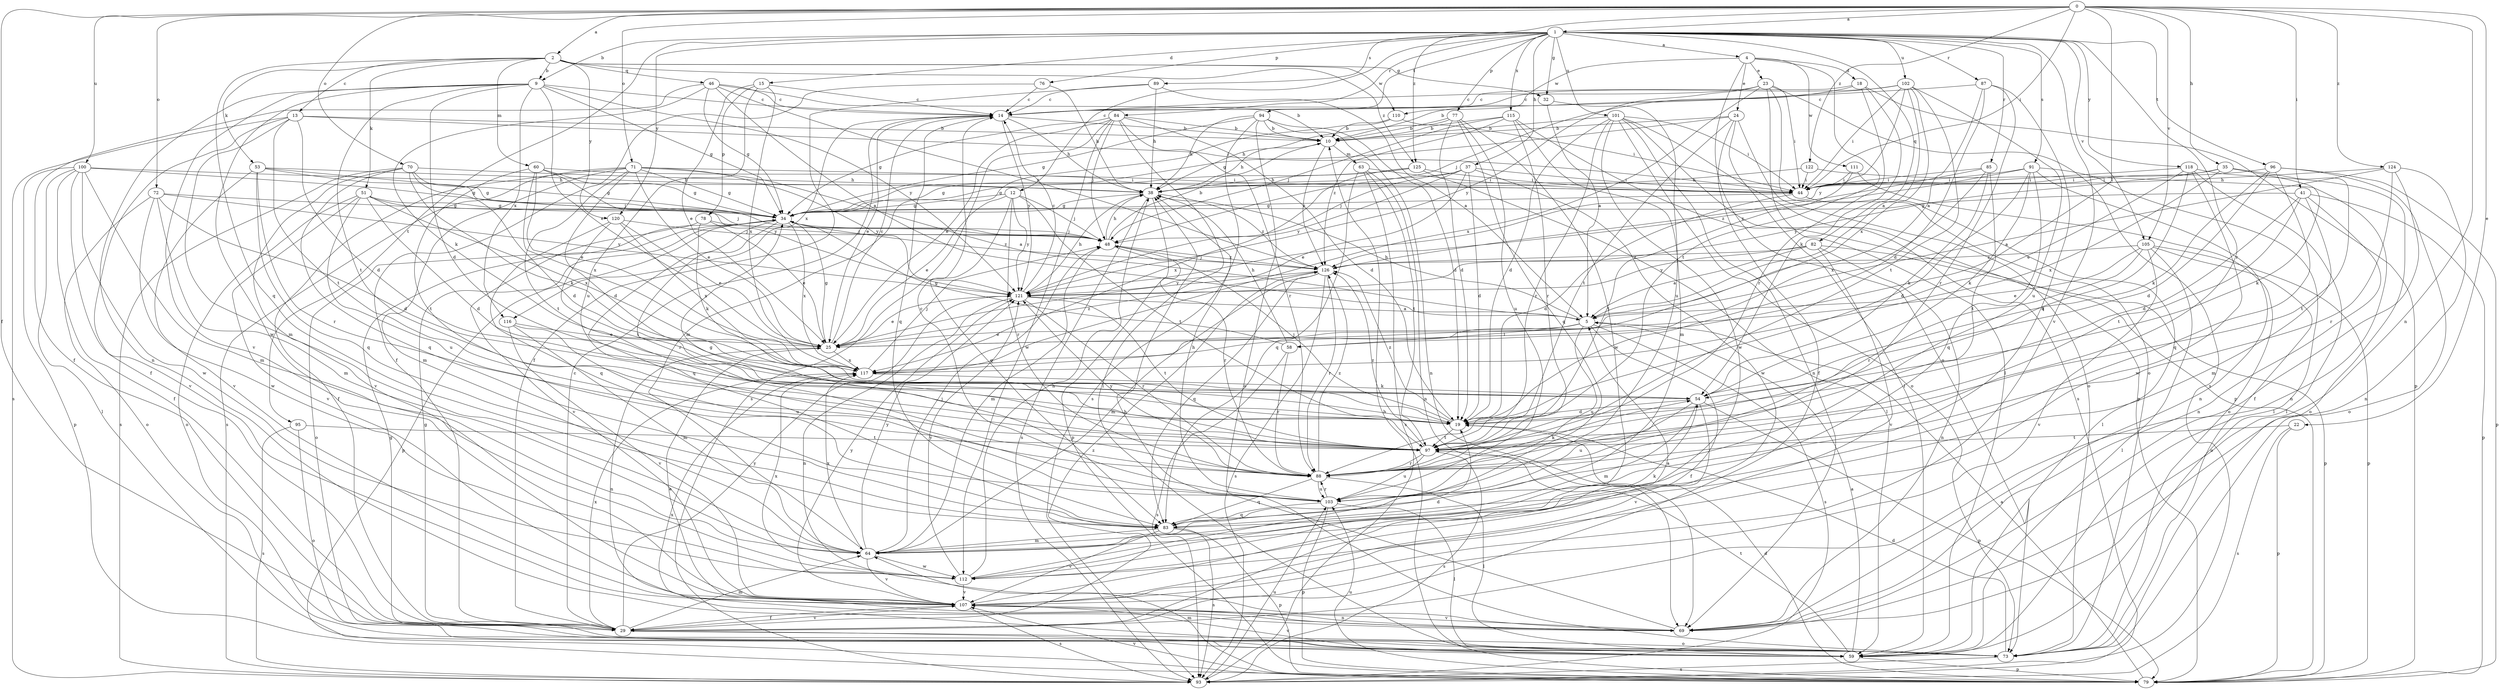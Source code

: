 strict digraph  {
0;
1;
2;
4;
5;
9;
10;
12;
13;
14;
15;
18;
19;
22;
23;
24;
25;
29;
32;
34;
35;
37;
38;
41;
44;
46;
48;
51;
53;
54;
58;
59;
60;
63;
64;
69;
70;
71;
72;
73;
76;
77;
78;
79;
82;
83;
84;
85;
87;
88;
89;
91;
93;
94;
95;
96;
97;
100;
101;
102;
103;
105;
107;
110;
111;
112;
115;
116;
117;
118;
120;
121;
122;
124;
125;
126;
0 -> 1  [label=a];
0 -> 2  [label=a];
0 -> 22  [label=e];
0 -> 29  [label=f];
0 -> 35  [label=h];
0 -> 41  [label=i];
0 -> 44  [label=i];
0 -> 58  [label=l];
0 -> 69  [label=n];
0 -> 70  [label=o];
0 -> 71  [label=o];
0 -> 72  [label=o];
0 -> 100  [label=u];
0 -> 105  [label=v];
0 -> 122  [label=z];
0 -> 124  [label=z];
0 -> 125  [label=z];
1 -> 4  [label=a];
1 -> 9  [label=b];
1 -> 12  [label=c];
1 -> 15  [label=d];
1 -> 32  [label=g];
1 -> 37  [label=h];
1 -> 76  [label=p];
1 -> 77  [label=p];
1 -> 82  [label=q];
1 -> 84  [label=r];
1 -> 85  [label=r];
1 -> 87  [label=r];
1 -> 88  [label=r];
1 -> 89  [label=s];
1 -> 91  [label=s];
1 -> 94  [label=t];
1 -> 95  [label=t];
1 -> 96  [label=t];
1 -> 101  [label=u];
1 -> 102  [label=u];
1 -> 105  [label=v];
1 -> 107  [label=v];
1 -> 115  [label=x];
1 -> 118  [label=y];
1 -> 120  [label=y];
2 -> 9  [label=b];
2 -> 13  [label=c];
2 -> 32  [label=g];
2 -> 46  [label=q];
2 -> 51  [label=k];
2 -> 53  [label=k];
2 -> 60  [label=m];
2 -> 83  [label=q];
2 -> 110  [label=w];
2 -> 120  [label=y];
2 -> 125  [label=z];
4 -> 18  [label=d];
4 -> 23  [label=e];
4 -> 24  [label=e];
4 -> 73  [label=o];
4 -> 97  [label=t];
4 -> 110  [label=w];
4 -> 111  [label=w];
5 -> 25  [label=e];
5 -> 29  [label=f];
5 -> 38  [label=h];
5 -> 58  [label=l];
5 -> 93  [label=s];
5 -> 103  [label=u];
9 -> 14  [label=c];
9 -> 19  [label=d];
9 -> 25  [label=e];
9 -> 34  [label=g];
9 -> 69  [label=n];
9 -> 97  [label=t];
9 -> 107  [label=v];
9 -> 112  [label=w];
9 -> 116  [label=x];
9 -> 121  [label=y];
10 -> 38  [label=h];
10 -> 63  [label=m];
10 -> 126  [label=z];
12 -> 25  [label=e];
12 -> 34  [label=g];
12 -> 48  [label=j];
12 -> 83  [label=q];
12 -> 88  [label=r];
12 -> 97  [label=t];
12 -> 121  [label=y];
13 -> 10  [label=b];
13 -> 19  [label=d];
13 -> 29  [label=f];
13 -> 44  [label=i];
13 -> 64  [label=m];
13 -> 93  [label=s];
13 -> 97  [label=t];
14 -> 10  [label=b];
14 -> 25  [label=e];
14 -> 38  [label=h];
14 -> 83  [label=q];
14 -> 116  [label=x];
14 -> 121  [label=y];
15 -> 14  [label=c];
15 -> 25  [label=e];
15 -> 78  [label=p];
15 -> 103  [label=u];
15 -> 117  [label=x];
18 -> 14  [label=c];
18 -> 48  [label=j];
18 -> 54  [label=k];
18 -> 79  [label=p];
18 -> 88  [label=r];
19 -> 48  [label=j];
19 -> 97  [label=t];
19 -> 126  [label=z];
22 -> 79  [label=p];
22 -> 93  [label=s];
22 -> 97  [label=t];
23 -> 14  [label=c];
23 -> 44  [label=i];
23 -> 59  [label=l];
23 -> 73  [label=o];
23 -> 93  [label=s];
23 -> 117  [label=x];
23 -> 121  [label=y];
24 -> 10  [label=b];
24 -> 29  [label=f];
24 -> 34  [label=g];
24 -> 59  [label=l];
24 -> 73  [label=o];
24 -> 97  [label=t];
25 -> 14  [label=c];
25 -> 34  [label=g];
25 -> 69  [label=n];
25 -> 117  [label=x];
25 -> 126  [label=z];
29 -> 14  [label=c];
29 -> 34  [label=g];
29 -> 59  [label=l];
29 -> 64  [label=m];
29 -> 73  [label=o];
29 -> 107  [label=v];
29 -> 117  [label=x];
29 -> 121  [label=y];
29 -> 126  [label=z];
32 -> 5  [label=a];
32 -> 103  [label=u];
34 -> 48  [label=j];
34 -> 73  [label=o];
34 -> 79  [label=p];
34 -> 83  [label=q];
34 -> 88  [label=r];
34 -> 117  [label=x];
34 -> 126  [label=z];
35 -> 44  [label=i];
35 -> 54  [label=k];
35 -> 97  [label=t];
35 -> 117  [label=x];
35 -> 121  [label=y];
37 -> 19  [label=d];
37 -> 25  [label=e];
37 -> 34  [label=g];
37 -> 44  [label=i];
37 -> 48  [label=j];
37 -> 112  [label=w];
37 -> 121  [label=y];
38 -> 34  [label=g];
38 -> 79  [label=p];
38 -> 93  [label=s];
38 -> 126  [label=z];
41 -> 19  [label=d];
41 -> 34  [label=g];
41 -> 64  [label=m];
41 -> 69  [label=n];
41 -> 79  [label=p];
41 -> 97  [label=t];
44 -> 19  [label=d];
44 -> 34  [label=g];
44 -> 59  [label=l];
46 -> 5  [label=a];
46 -> 10  [label=b];
46 -> 14  [label=c];
46 -> 29  [label=f];
46 -> 34  [label=g];
46 -> 54  [label=k];
46 -> 126  [label=z];
48 -> 10  [label=b];
48 -> 38  [label=h];
48 -> 64  [label=m];
48 -> 88  [label=r];
48 -> 126  [label=z];
51 -> 19  [label=d];
51 -> 34  [label=g];
51 -> 48  [label=j];
51 -> 73  [label=o];
51 -> 103  [label=u];
51 -> 107  [label=v];
51 -> 117  [label=x];
53 -> 34  [label=g];
53 -> 38  [label=h];
53 -> 48  [label=j];
53 -> 83  [label=q];
53 -> 88  [label=r];
53 -> 107  [label=v];
54 -> 19  [label=d];
54 -> 64  [label=m];
54 -> 79  [label=p];
54 -> 103  [label=u];
54 -> 107  [label=v];
58 -> 34  [label=g];
58 -> 38  [label=h];
58 -> 88  [label=r];
58 -> 93  [label=s];
59 -> 5  [label=a];
59 -> 79  [label=p];
59 -> 97  [label=t];
59 -> 107  [label=v];
59 -> 117  [label=x];
60 -> 25  [label=e];
60 -> 34  [label=g];
60 -> 44  [label=i];
60 -> 97  [label=t];
60 -> 117  [label=x];
60 -> 121  [label=y];
63 -> 44  [label=i];
63 -> 69  [label=n];
63 -> 83  [label=q];
63 -> 93  [label=s];
63 -> 97  [label=t];
64 -> 48  [label=j];
64 -> 54  [label=k];
64 -> 107  [label=v];
64 -> 112  [label=w];
64 -> 117  [label=x];
64 -> 121  [label=y];
69 -> 25  [label=e];
69 -> 38  [label=h];
69 -> 107  [label=v];
70 -> 19  [label=d];
70 -> 34  [label=g];
70 -> 38  [label=h];
70 -> 54  [label=k];
70 -> 83  [label=q];
70 -> 93  [label=s];
70 -> 107  [label=v];
71 -> 5  [label=a];
71 -> 19  [label=d];
71 -> 25  [label=e];
71 -> 29  [label=f];
71 -> 34  [label=g];
71 -> 44  [label=i];
71 -> 64  [label=m];
71 -> 93  [label=s];
71 -> 97  [label=t];
71 -> 121  [label=y];
72 -> 19  [label=d];
72 -> 34  [label=g];
72 -> 64  [label=m];
72 -> 73  [label=o];
72 -> 112  [label=w];
72 -> 121  [label=y];
73 -> 19  [label=d];
73 -> 34  [label=g];
73 -> 93  [label=s];
76 -> 14  [label=c];
76 -> 29  [label=f];
76 -> 38  [label=h];
77 -> 10  [label=b];
77 -> 19  [label=d];
77 -> 38  [label=h];
77 -> 83  [label=q];
77 -> 103  [label=u];
77 -> 112  [label=w];
78 -> 25  [label=e];
78 -> 48  [label=j];
78 -> 54  [label=k];
78 -> 107  [label=v];
79 -> 5  [label=a];
79 -> 10  [label=b];
79 -> 19  [label=d];
79 -> 64  [label=m];
79 -> 103  [label=u];
79 -> 107  [label=v];
82 -> 5  [label=a];
82 -> 69  [label=n];
82 -> 79  [label=p];
82 -> 107  [label=v];
82 -> 121  [label=y];
82 -> 126  [label=z];
83 -> 64  [label=m];
83 -> 79  [label=p];
83 -> 93  [label=s];
83 -> 107  [label=v];
84 -> 10  [label=b];
84 -> 19  [label=d];
84 -> 25  [label=e];
84 -> 34  [label=g];
84 -> 48  [label=j];
84 -> 59  [label=l];
84 -> 88  [label=r];
84 -> 93  [label=s];
84 -> 112  [label=w];
85 -> 44  [label=i];
85 -> 54  [label=k];
85 -> 97  [label=t];
85 -> 117  [label=x];
85 -> 126  [label=z];
87 -> 5  [label=a];
87 -> 14  [label=c];
87 -> 19  [label=d];
87 -> 83  [label=q];
87 -> 88  [label=r];
88 -> 34  [label=g];
88 -> 54  [label=k];
88 -> 59  [label=l];
88 -> 83  [label=q];
88 -> 103  [label=u];
88 -> 121  [label=y];
88 -> 126  [label=z];
89 -> 5  [label=a];
89 -> 14  [label=c];
89 -> 29  [label=f];
89 -> 38  [label=h];
91 -> 19  [label=d];
91 -> 44  [label=i];
91 -> 54  [label=k];
91 -> 59  [label=l];
91 -> 69  [label=n];
91 -> 83  [label=q];
91 -> 126  [label=z];
93 -> 103  [label=u];
94 -> 10  [label=b];
94 -> 19  [label=d];
94 -> 34  [label=g];
94 -> 38  [label=h];
94 -> 69  [label=n];
94 -> 73  [label=o];
94 -> 93  [label=s];
95 -> 73  [label=o];
95 -> 93  [label=s];
95 -> 97  [label=t];
96 -> 19  [label=d];
96 -> 44  [label=i];
96 -> 54  [label=k];
96 -> 73  [label=o];
96 -> 79  [label=p];
96 -> 83  [label=q];
97 -> 88  [label=r];
97 -> 93  [label=s];
97 -> 103  [label=u];
97 -> 126  [label=z];
100 -> 29  [label=f];
100 -> 34  [label=g];
100 -> 38  [label=h];
100 -> 59  [label=l];
100 -> 64  [label=m];
100 -> 79  [label=p];
100 -> 107  [label=v];
100 -> 112  [label=w];
101 -> 10  [label=b];
101 -> 19  [label=d];
101 -> 44  [label=i];
101 -> 69  [label=n];
101 -> 73  [label=o];
101 -> 79  [label=p];
101 -> 88  [label=r];
101 -> 93  [label=s];
101 -> 112  [label=w];
102 -> 5  [label=a];
102 -> 10  [label=b];
102 -> 14  [label=c];
102 -> 44  [label=i];
102 -> 97  [label=t];
102 -> 103  [label=u];
102 -> 117  [label=x];
102 -> 121  [label=y];
103 -> 14  [label=c];
103 -> 38  [label=h];
103 -> 59  [label=l];
103 -> 79  [label=p];
103 -> 83  [label=q];
103 -> 88  [label=r];
105 -> 25  [label=e];
105 -> 59  [label=l];
105 -> 73  [label=o];
105 -> 79  [label=p];
105 -> 88  [label=r];
105 -> 107  [label=v];
105 -> 126  [label=z];
107 -> 5  [label=a];
107 -> 29  [label=f];
107 -> 69  [label=n];
107 -> 93  [label=s];
107 -> 121  [label=y];
110 -> 10  [label=b];
110 -> 44  [label=i];
110 -> 64  [label=m];
111 -> 44  [label=i];
111 -> 73  [label=o];
111 -> 97  [label=t];
112 -> 19  [label=d];
112 -> 38  [label=h];
112 -> 107  [label=v];
112 -> 117  [label=x];
112 -> 121  [label=y];
115 -> 10  [label=b];
115 -> 48  [label=j];
115 -> 64  [label=m];
115 -> 79  [label=p];
115 -> 88  [label=r];
115 -> 126  [label=z];
116 -> 25  [label=e];
116 -> 64  [label=m];
116 -> 103  [label=u];
116 -> 107  [label=v];
117 -> 48  [label=j];
117 -> 54  [label=k];
118 -> 25  [label=e];
118 -> 44  [label=i];
118 -> 59  [label=l];
118 -> 73  [label=o];
118 -> 97  [label=t];
118 -> 112  [label=w];
120 -> 25  [label=e];
120 -> 48  [label=j];
120 -> 83  [label=q];
120 -> 97  [label=t];
120 -> 117  [label=x];
121 -> 5  [label=a];
121 -> 14  [label=c];
121 -> 25  [label=e];
121 -> 38  [label=h];
121 -> 69  [label=n];
121 -> 88  [label=r];
121 -> 97  [label=t];
122 -> 38  [label=h];
122 -> 44  [label=i];
122 -> 69  [label=n];
124 -> 5  [label=a];
124 -> 29  [label=f];
124 -> 38  [label=h];
124 -> 69  [label=n];
124 -> 88  [label=r];
125 -> 34  [label=g];
125 -> 38  [label=h];
125 -> 44  [label=i];
125 -> 59  [label=l];
125 -> 117  [label=x];
126 -> 48  [label=j];
126 -> 64  [label=m];
126 -> 83  [label=q];
126 -> 88  [label=r];
126 -> 93  [label=s];
126 -> 121  [label=y];
}
